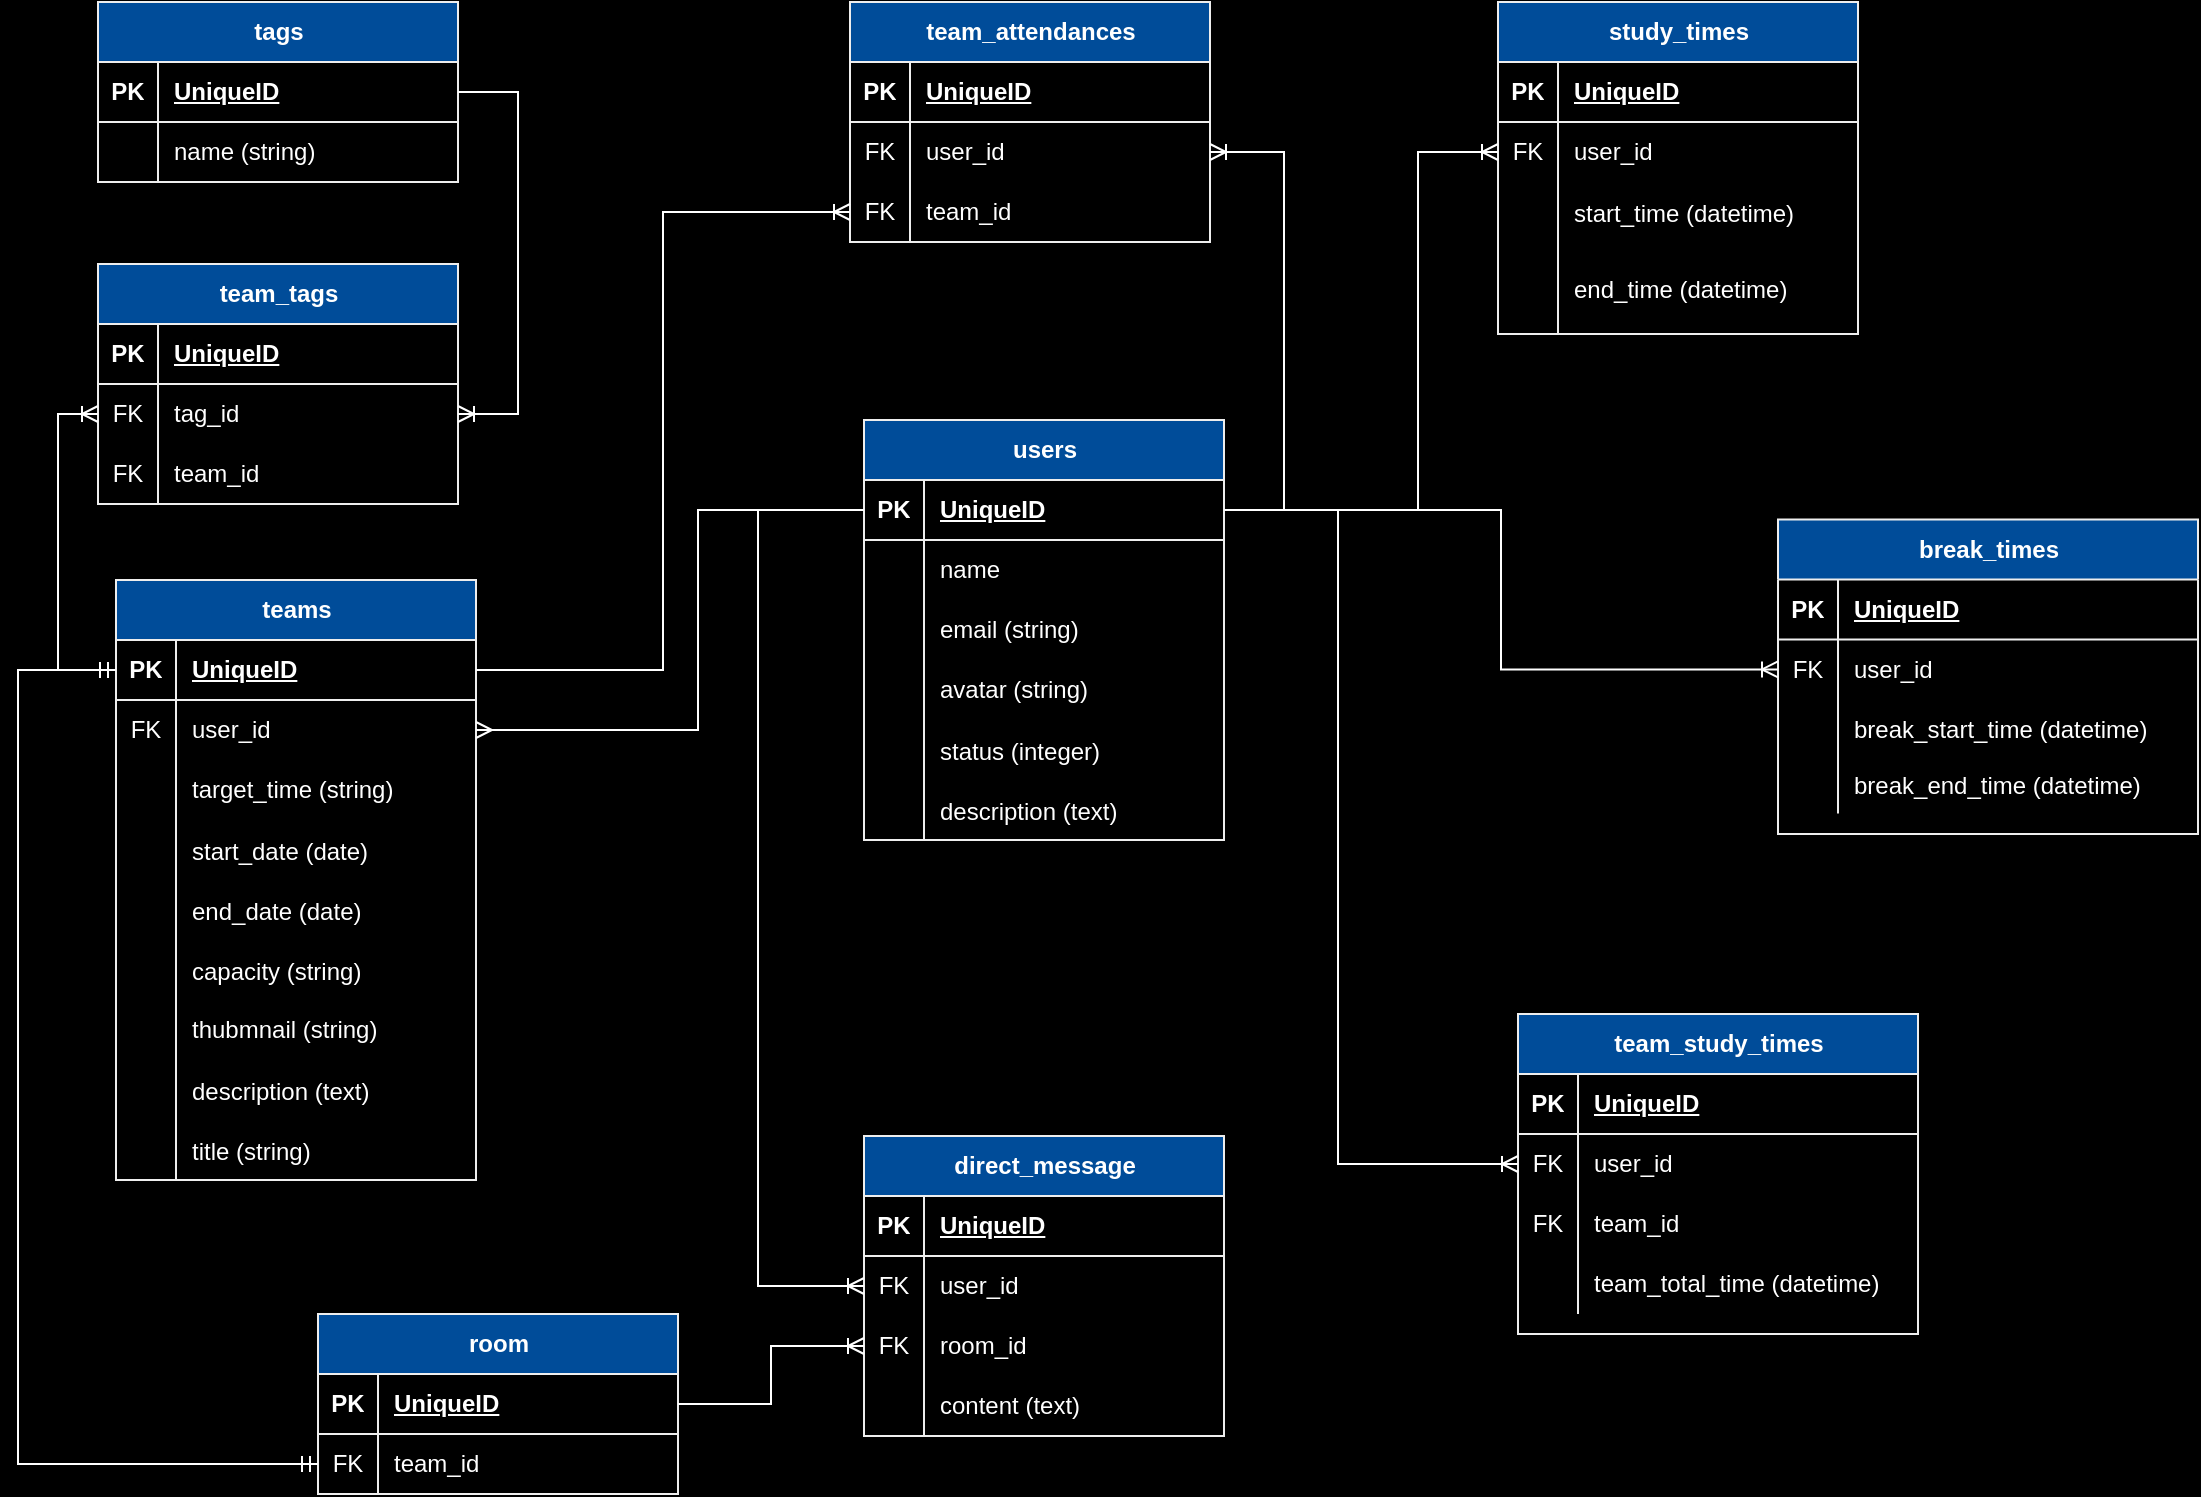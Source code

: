 <mxfile version="22.1.5" type="github">
  <diagram id="R2lEEEUBdFMjLlhIrx00" name="Page-1">
    <mxGraphModel dx="1630" dy="788" grid="1" gridSize="10" guides="1" tooltips="1" connect="1" arrows="1" fold="1" page="0" pageScale="1" pageWidth="850" pageHeight="1100" background="#000000" math="0" shadow="0" extFonts="Permanent Marker^https://fonts.googleapis.com/css?family=Permanent+Marker">
      <root>
        <mxCell id="0" />
        <mxCell id="1" parent="0" />
        <mxCell id="5Poz6dqx_JnwCEKSfS_G-30" value="study_times" style="shape=table;startSize=30;container=1;collapsible=1;childLayout=tableLayout;fixedRows=1;rowLines=0;fontStyle=1;align=center;resizeLast=1;html=1;rounded=0;labelBackgroundColor=none;fillColor=#004C99;strokeColor=#EEEEEE;fontColor=#FFFFFF;" parent="1" vertex="1">
          <mxGeometry x="560" y="24" width="180" height="166" as="geometry" />
        </mxCell>
        <mxCell id="5Poz6dqx_JnwCEKSfS_G-31" value="" style="shape=tableRow;horizontal=0;startSize=0;swimlaneHead=0;swimlaneBody=0;fillColor=none;collapsible=0;dropTarget=0;points=[[0,0.5],[1,0.5]];portConstraint=eastwest;top=0;left=0;right=0;bottom=1;rounded=1;labelBackgroundColor=none;strokeColor=#EEEEEE;fontColor=#FFFFFF;" parent="5Poz6dqx_JnwCEKSfS_G-30" vertex="1">
          <mxGeometry y="30" width="180" height="30" as="geometry" />
        </mxCell>
        <mxCell id="5Poz6dqx_JnwCEKSfS_G-32" value="PK" style="shape=partialRectangle;connectable=0;fillColor=none;top=0;left=0;bottom=0;right=0;fontStyle=1;overflow=hidden;whiteSpace=wrap;html=1;rounded=1;labelBackgroundColor=none;strokeColor=#EEEEEE;fontColor=#FFFFFF;" parent="5Poz6dqx_JnwCEKSfS_G-31" vertex="1">
          <mxGeometry width="30" height="30" as="geometry">
            <mxRectangle width="30" height="30" as="alternateBounds" />
          </mxGeometry>
        </mxCell>
        <mxCell id="5Poz6dqx_JnwCEKSfS_G-33" value="UniqueID" style="shape=partialRectangle;connectable=0;fillColor=none;top=0;left=0;bottom=0;right=0;align=left;spacingLeft=6;fontStyle=5;overflow=hidden;whiteSpace=wrap;html=1;rounded=1;labelBackgroundColor=none;strokeColor=#EEEEEE;fontColor=#FFFFFF;" parent="5Poz6dqx_JnwCEKSfS_G-31" vertex="1">
          <mxGeometry x="30" width="150" height="30" as="geometry">
            <mxRectangle width="150" height="30" as="alternateBounds" />
          </mxGeometry>
        </mxCell>
        <mxCell id="5Poz6dqx_JnwCEKSfS_G-34" value="" style="shape=tableRow;horizontal=0;startSize=0;swimlaneHead=0;swimlaneBody=0;fillColor=none;collapsible=0;dropTarget=0;points=[[0,0.5],[1,0.5]];portConstraint=eastwest;top=0;left=0;right=0;bottom=0;rounded=1;labelBackgroundColor=none;strokeColor=#EEEEEE;fontColor=#FFFFFF;" parent="5Poz6dqx_JnwCEKSfS_G-30" vertex="1">
          <mxGeometry y="60" width="180" height="30" as="geometry" />
        </mxCell>
        <mxCell id="5Poz6dqx_JnwCEKSfS_G-35" value="FK" style="shape=partialRectangle;connectable=0;fillColor=none;top=0;left=0;bottom=0;right=0;editable=1;overflow=hidden;whiteSpace=wrap;html=1;rounded=1;labelBackgroundColor=none;strokeColor=#EEEEEE;fontColor=#FFFFFF;" parent="5Poz6dqx_JnwCEKSfS_G-34" vertex="1">
          <mxGeometry width="30" height="30" as="geometry">
            <mxRectangle width="30" height="30" as="alternateBounds" />
          </mxGeometry>
        </mxCell>
        <mxCell id="5Poz6dqx_JnwCEKSfS_G-36" value="user_id" style="shape=partialRectangle;connectable=0;fillColor=none;top=0;left=0;bottom=0;right=0;align=left;spacingLeft=6;overflow=hidden;whiteSpace=wrap;html=1;rounded=1;labelBackgroundColor=none;strokeColor=#EEEEEE;fontColor=#FFFFFF;" parent="5Poz6dqx_JnwCEKSfS_G-34" vertex="1">
          <mxGeometry x="30" width="150" height="30" as="geometry">
            <mxRectangle width="150" height="30" as="alternateBounds" />
          </mxGeometry>
        </mxCell>
        <mxCell id="5Poz6dqx_JnwCEKSfS_G-185" value="" style="shape=tableRow;horizontal=0;startSize=0;swimlaneHead=0;swimlaneBody=0;fillColor=none;collapsible=0;dropTarget=0;points=[[0,0.5],[1,0.5]];portConstraint=eastwest;top=0;left=0;right=0;bottom=0;strokeColor=#EEEEEE;fontColor=#FFFFFF;" parent="5Poz6dqx_JnwCEKSfS_G-30" vertex="1">
          <mxGeometry y="90" width="180" height="30" as="geometry" />
        </mxCell>
        <mxCell id="5Poz6dqx_JnwCEKSfS_G-186" value="" style="shape=partialRectangle;connectable=0;fillColor=none;top=0;left=0;bottom=0;right=0;editable=1;overflow=hidden;strokeColor=#EEEEEE;fontColor=#FFFFFF;" parent="5Poz6dqx_JnwCEKSfS_G-185" vertex="1">
          <mxGeometry width="30" height="30" as="geometry">
            <mxRectangle width="30" height="30" as="alternateBounds" />
          </mxGeometry>
        </mxCell>
        <mxCell id="5Poz6dqx_JnwCEKSfS_G-187" value="start_time (datetime)" style="shape=partialRectangle;connectable=0;fillColor=none;top=0;left=0;bottom=0;right=0;align=left;spacingLeft=6;overflow=hidden;strokeColor=#EEEEEE;fontColor=#FFFFFF;" parent="5Poz6dqx_JnwCEKSfS_G-185" vertex="1">
          <mxGeometry x="30" width="150" height="30" as="geometry">
            <mxRectangle width="150" height="30" as="alternateBounds" />
          </mxGeometry>
        </mxCell>
        <mxCell id="5Poz6dqx_JnwCEKSfS_G-189" value="" style="shape=tableRow;horizontal=0;startSize=0;swimlaneHead=0;swimlaneBody=0;fillColor=none;collapsible=0;dropTarget=0;points=[[0,0.5],[1,0.5]];portConstraint=eastwest;top=0;left=0;right=0;bottom=0;strokeColor=#EEEEEE;fontColor=#FFFFFF;" parent="5Poz6dqx_JnwCEKSfS_G-30" vertex="1">
          <mxGeometry y="120" width="180" height="46" as="geometry" />
        </mxCell>
        <mxCell id="5Poz6dqx_JnwCEKSfS_G-190" value="" style="shape=partialRectangle;connectable=0;fillColor=none;top=0;left=0;bottom=0;right=0;editable=1;overflow=hidden;strokeColor=#EEEEEE;fontColor=#FFFFFF;" parent="5Poz6dqx_JnwCEKSfS_G-189" vertex="1">
          <mxGeometry width="30" height="46" as="geometry">
            <mxRectangle width="30" height="46" as="alternateBounds" />
          </mxGeometry>
        </mxCell>
        <mxCell id="5Poz6dqx_JnwCEKSfS_G-191" value="end_time (datetime)" style="shape=partialRectangle;connectable=0;fillColor=none;top=0;left=0;bottom=0;right=0;align=left;spacingLeft=6;overflow=hidden;strokeColor=#EEEEEE;fontColor=#FFFFFF;" parent="5Poz6dqx_JnwCEKSfS_G-189" vertex="1">
          <mxGeometry x="30" width="150" height="46" as="geometry">
            <mxRectangle width="150" height="46" as="alternateBounds" />
          </mxGeometry>
        </mxCell>
        <mxCell id="5Poz6dqx_JnwCEKSfS_G-56" value="room" style="shape=table;startSize=30;container=1;collapsible=1;childLayout=tableLayout;fixedRows=1;rowLines=0;fontStyle=1;align=center;resizeLast=1;html=1;rounded=0;labelBackgroundColor=none;fillColor=#004C99;strokeColor=#EEEEEE;fontColor=#FFFFFF;" parent="1" vertex="1">
          <mxGeometry x="-30" y="680" width="180" height="90" as="geometry" />
        </mxCell>
        <mxCell id="5Poz6dqx_JnwCEKSfS_G-57" value="" style="shape=tableRow;horizontal=0;startSize=0;swimlaneHead=0;swimlaneBody=0;fillColor=none;collapsible=0;dropTarget=0;points=[[0,0.5],[1,0.5]];portConstraint=eastwest;top=0;left=0;right=0;bottom=1;rounded=1;labelBackgroundColor=none;strokeColor=#EEEEEE;fontColor=#FFFFFF;" parent="5Poz6dqx_JnwCEKSfS_G-56" vertex="1">
          <mxGeometry y="30" width="180" height="30" as="geometry" />
        </mxCell>
        <mxCell id="5Poz6dqx_JnwCEKSfS_G-58" value="PK" style="shape=partialRectangle;connectable=0;fillColor=none;top=0;left=0;bottom=0;right=0;fontStyle=1;overflow=hidden;whiteSpace=wrap;html=1;rounded=1;labelBackgroundColor=none;strokeColor=#EEEEEE;fontColor=#FFFFFF;" parent="5Poz6dqx_JnwCEKSfS_G-57" vertex="1">
          <mxGeometry width="30" height="30" as="geometry">
            <mxRectangle width="30" height="30" as="alternateBounds" />
          </mxGeometry>
        </mxCell>
        <mxCell id="5Poz6dqx_JnwCEKSfS_G-59" value="UniqueID" style="shape=partialRectangle;connectable=0;fillColor=none;top=0;left=0;bottom=0;right=0;align=left;spacingLeft=6;fontStyle=5;overflow=hidden;whiteSpace=wrap;html=1;rounded=1;labelBackgroundColor=none;strokeColor=#EEEEEE;fontColor=#FFFFFF;" parent="5Poz6dqx_JnwCEKSfS_G-57" vertex="1">
          <mxGeometry x="30" width="150" height="30" as="geometry">
            <mxRectangle width="150" height="30" as="alternateBounds" />
          </mxGeometry>
        </mxCell>
        <mxCell id="5Poz6dqx_JnwCEKSfS_G-60" value="" style="shape=tableRow;horizontal=0;startSize=0;swimlaneHead=0;swimlaneBody=0;fillColor=none;collapsible=0;dropTarget=0;points=[[0,0.5],[1,0.5]];portConstraint=eastwest;top=0;left=0;right=0;bottom=0;rounded=1;labelBackgroundColor=none;strokeColor=#EEEEEE;fontColor=#FFFFFF;" parent="5Poz6dqx_JnwCEKSfS_G-56" vertex="1">
          <mxGeometry y="60" width="180" height="30" as="geometry" />
        </mxCell>
        <mxCell id="5Poz6dqx_JnwCEKSfS_G-61" value="FK" style="shape=partialRectangle;connectable=0;fillColor=none;top=0;left=0;bottom=0;right=0;editable=1;overflow=hidden;whiteSpace=wrap;html=1;rounded=1;labelBackgroundColor=none;strokeColor=#EEEEEE;fontColor=#FFFFFF;" parent="5Poz6dqx_JnwCEKSfS_G-60" vertex="1">
          <mxGeometry width="30" height="30" as="geometry">
            <mxRectangle width="30" height="30" as="alternateBounds" />
          </mxGeometry>
        </mxCell>
        <mxCell id="5Poz6dqx_JnwCEKSfS_G-62" value="team_id" style="shape=partialRectangle;connectable=0;fillColor=none;top=0;left=0;bottom=0;right=0;align=left;spacingLeft=6;overflow=hidden;whiteSpace=wrap;html=1;rounded=1;labelBackgroundColor=none;strokeColor=#EEEEEE;fontColor=#FFFFFF;" parent="5Poz6dqx_JnwCEKSfS_G-60" vertex="1">
          <mxGeometry x="30" width="150" height="30" as="geometry">
            <mxRectangle width="150" height="30" as="alternateBounds" />
          </mxGeometry>
        </mxCell>
        <mxCell id="5Poz6dqx_JnwCEKSfS_G-69" value="team_tags" style="shape=table;startSize=30;container=1;collapsible=1;childLayout=tableLayout;fixedRows=1;rowLines=0;fontStyle=1;align=center;resizeLast=1;html=1;rounded=0;labelBackgroundColor=none;fillColor=#004C99;strokeColor=#EEEEEE;fontColor=#FFFFFF;" parent="1" vertex="1">
          <mxGeometry x="-140" y="155" width="180" height="120" as="geometry" />
        </mxCell>
        <mxCell id="5Poz6dqx_JnwCEKSfS_G-70" value="" style="shape=tableRow;horizontal=0;startSize=0;swimlaneHead=0;swimlaneBody=0;fillColor=none;collapsible=0;dropTarget=0;points=[[0,0.5],[1,0.5]];portConstraint=eastwest;top=0;left=0;right=0;bottom=1;rounded=1;labelBackgroundColor=none;strokeColor=#EEEEEE;fontColor=#FFFFFF;" parent="5Poz6dqx_JnwCEKSfS_G-69" vertex="1">
          <mxGeometry y="30" width="180" height="30" as="geometry" />
        </mxCell>
        <mxCell id="5Poz6dqx_JnwCEKSfS_G-71" value="PK" style="shape=partialRectangle;connectable=0;fillColor=none;top=0;left=0;bottom=0;right=0;fontStyle=1;overflow=hidden;whiteSpace=wrap;html=1;rounded=1;labelBackgroundColor=none;strokeColor=#EEEEEE;fontColor=#FFFFFF;" parent="5Poz6dqx_JnwCEKSfS_G-70" vertex="1">
          <mxGeometry width="30" height="30" as="geometry">
            <mxRectangle width="30" height="30" as="alternateBounds" />
          </mxGeometry>
        </mxCell>
        <mxCell id="5Poz6dqx_JnwCEKSfS_G-72" value="UniqueID" style="shape=partialRectangle;connectable=0;fillColor=none;top=0;left=0;bottom=0;right=0;align=left;spacingLeft=6;fontStyle=5;overflow=hidden;whiteSpace=wrap;html=1;rounded=1;labelBackgroundColor=none;strokeColor=#EEEEEE;fontColor=#FFFFFF;" parent="5Poz6dqx_JnwCEKSfS_G-70" vertex="1">
          <mxGeometry x="30" width="150" height="30" as="geometry">
            <mxRectangle width="150" height="30" as="alternateBounds" />
          </mxGeometry>
        </mxCell>
        <mxCell id="5Poz6dqx_JnwCEKSfS_G-73" value="" style="shape=tableRow;horizontal=0;startSize=0;swimlaneHead=0;swimlaneBody=0;fillColor=none;collapsible=0;dropTarget=0;points=[[0,0.5],[1,0.5]];portConstraint=eastwest;top=0;left=0;right=0;bottom=0;rounded=1;labelBackgroundColor=none;strokeColor=#EEEEEE;fontColor=#FFFFFF;" parent="5Poz6dqx_JnwCEKSfS_G-69" vertex="1">
          <mxGeometry y="60" width="180" height="30" as="geometry" />
        </mxCell>
        <mxCell id="5Poz6dqx_JnwCEKSfS_G-74" value="FK" style="shape=partialRectangle;connectable=0;fillColor=none;top=0;left=0;bottom=0;right=0;editable=1;overflow=hidden;whiteSpace=wrap;html=1;rounded=1;labelBackgroundColor=none;strokeColor=#EEEEEE;fontColor=#FFFFFF;" parent="5Poz6dqx_JnwCEKSfS_G-73" vertex="1">
          <mxGeometry width="30" height="30" as="geometry">
            <mxRectangle width="30" height="30" as="alternateBounds" />
          </mxGeometry>
        </mxCell>
        <mxCell id="5Poz6dqx_JnwCEKSfS_G-75" value="tag_id" style="shape=partialRectangle;connectable=0;fillColor=none;top=0;left=0;bottom=0;right=0;align=left;spacingLeft=6;overflow=hidden;whiteSpace=wrap;html=1;rounded=1;labelBackgroundColor=none;strokeColor=#EEEEEE;fontColor=#FFFFFF;" parent="5Poz6dqx_JnwCEKSfS_G-73" vertex="1">
          <mxGeometry x="30" width="150" height="30" as="geometry">
            <mxRectangle width="150" height="30" as="alternateBounds" />
          </mxGeometry>
        </mxCell>
        <mxCell id="5Poz6dqx_JnwCEKSfS_G-76" value="" style="shape=tableRow;horizontal=0;startSize=0;swimlaneHead=0;swimlaneBody=0;fillColor=none;collapsible=0;dropTarget=0;points=[[0,0.5],[1,0.5]];portConstraint=eastwest;top=0;left=0;right=0;bottom=0;rounded=1;labelBackgroundColor=none;strokeColor=#EEEEEE;fontColor=#FFFFFF;" parent="5Poz6dqx_JnwCEKSfS_G-69" vertex="1">
          <mxGeometry y="90" width="180" height="30" as="geometry" />
        </mxCell>
        <mxCell id="5Poz6dqx_JnwCEKSfS_G-77" value="FK" style="shape=partialRectangle;connectable=0;fillColor=none;top=0;left=0;bottom=0;right=0;editable=1;overflow=hidden;whiteSpace=wrap;html=1;rounded=1;labelBackgroundColor=none;strokeColor=#EEEEEE;fontColor=#FFFFFF;" parent="5Poz6dqx_JnwCEKSfS_G-76" vertex="1">
          <mxGeometry width="30" height="30" as="geometry">
            <mxRectangle width="30" height="30" as="alternateBounds" />
          </mxGeometry>
        </mxCell>
        <mxCell id="5Poz6dqx_JnwCEKSfS_G-78" value="team_id" style="shape=partialRectangle;connectable=0;fillColor=none;top=0;left=0;bottom=0;right=0;align=left;spacingLeft=6;overflow=hidden;whiteSpace=wrap;html=1;rounded=1;labelBackgroundColor=none;strokeColor=#EEEEEE;fontColor=#FFFFFF;" parent="5Poz6dqx_JnwCEKSfS_G-76" vertex="1">
          <mxGeometry x="30" width="150" height="30" as="geometry">
            <mxRectangle width="150" height="30" as="alternateBounds" />
          </mxGeometry>
        </mxCell>
        <mxCell id="5Poz6dqx_JnwCEKSfS_G-17" value="users" style="shape=table;startSize=30;container=1;collapsible=1;childLayout=tableLayout;fixedRows=1;rowLines=0;fontStyle=1;align=center;resizeLast=1;html=1;rounded=0;labelBackgroundColor=none;fillColor=#004C99;strokeColor=#EEEEEE;fontColor=#FFFFFF;arcSize=17;" parent="1" vertex="1">
          <mxGeometry x="243" y="233" width="180" height="210" as="geometry" />
        </mxCell>
        <mxCell id="5Poz6dqx_JnwCEKSfS_G-18" value="" style="shape=tableRow;horizontal=0;startSize=0;swimlaneHead=0;swimlaneBody=0;fillColor=none;collapsible=0;dropTarget=0;points=[[0,0.5],[1,0.5]];portConstraint=eastwest;top=0;left=0;right=0;bottom=1;rounded=1;labelBackgroundColor=none;strokeColor=#EEEEEE;fontColor=#FFFFFF;" parent="5Poz6dqx_JnwCEKSfS_G-17" vertex="1">
          <mxGeometry y="30" width="180" height="30" as="geometry" />
        </mxCell>
        <mxCell id="5Poz6dqx_JnwCEKSfS_G-19" value="PK" style="shape=partialRectangle;connectable=0;fillColor=none;top=0;left=0;bottom=0;right=0;fontStyle=1;overflow=hidden;whiteSpace=wrap;html=1;rounded=1;labelBackgroundColor=none;strokeColor=#EEEEEE;fontColor=#FFFFFF;" parent="5Poz6dqx_JnwCEKSfS_G-18" vertex="1">
          <mxGeometry width="30" height="30" as="geometry">
            <mxRectangle width="30" height="30" as="alternateBounds" />
          </mxGeometry>
        </mxCell>
        <mxCell id="5Poz6dqx_JnwCEKSfS_G-20" value="UniqueID" style="shape=partialRectangle;connectable=0;fillColor=none;top=0;left=0;bottom=0;right=0;align=left;spacingLeft=6;fontStyle=5;overflow=hidden;whiteSpace=wrap;html=1;rounded=1;labelBackgroundColor=none;strokeColor=#EEEEEE;fontColor=#FFFFFF;" parent="5Poz6dqx_JnwCEKSfS_G-18" vertex="1">
          <mxGeometry x="30" width="150" height="30" as="geometry">
            <mxRectangle width="150" height="30" as="alternateBounds" />
          </mxGeometry>
        </mxCell>
        <mxCell id="5Poz6dqx_JnwCEKSfS_G-230" value="" style="shape=tableRow;horizontal=0;startSize=0;swimlaneHead=0;swimlaneBody=0;fillColor=none;collapsible=0;dropTarget=0;points=[[0,0.5],[1,0.5]];portConstraint=eastwest;top=0;left=0;right=0;bottom=0;rounded=1;labelBackgroundColor=none;strokeColor=#EEEEEE;fontColor=#FFFFFF;" parent="5Poz6dqx_JnwCEKSfS_G-17" vertex="1">
          <mxGeometry y="60" width="180" height="30" as="geometry" />
        </mxCell>
        <mxCell id="5Poz6dqx_JnwCEKSfS_G-231" value="" style="shape=partialRectangle;connectable=0;fillColor=none;top=0;left=0;bottom=0;right=0;editable=1;overflow=hidden;whiteSpace=wrap;html=1;rounded=1;labelBackgroundColor=none;strokeColor=#EEEEEE;fontColor=#FFFFFF;" parent="5Poz6dqx_JnwCEKSfS_G-230" vertex="1">
          <mxGeometry width="30" height="30" as="geometry">
            <mxRectangle width="30" height="30" as="alternateBounds" />
          </mxGeometry>
        </mxCell>
        <mxCell id="5Poz6dqx_JnwCEKSfS_G-232" value="name" style="shape=partialRectangle;connectable=0;fillColor=none;top=0;left=0;bottom=0;right=0;align=left;spacingLeft=6;overflow=hidden;whiteSpace=wrap;html=1;rounded=1;labelBackgroundColor=none;strokeColor=#EEEEEE;fontColor=#FFFFFF;" parent="5Poz6dqx_JnwCEKSfS_G-230" vertex="1">
          <mxGeometry x="30" width="150" height="30" as="geometry">
            <mxRectangle width="150" height="30" as="alternateBounds" />
          </mxGeometry>
        </mxCell>
        <mxCell id="5Poz6dqx_JnwCEKSfS_G-24" value="" style="shape=tableRow;horizontal=0;startSize=0;swimlaneHead=0;swimlaneBody=0;fillColor=none;collapsible=0;dropTarget=0;points=[[0,0.5],[1,0.5]];portConstraint=eastwest;top=0;left=0;right=0;bottom=0;rounded=1;labelBackgroundColor=none;strokeColor=#EEEEEE;fontColor=#FFFFFF;" parent="5Poz6dqx_JnwCEKSfS_G-17" vertex="1">
          <mxGeometry y="90" width="180" height="30" as="geometry" />
        </mxCell>
        <mxCell id="5Poz6dqx_JnwCEKSfS_G-25" value="" style="shape=partialRectangle;connectable=0;fillColor=none;top=0;left=0;bottom=0;right=0;editable=1;overflow=hidden;whiteSpace=wrap;html=1;rounded=1;labelBackgroundColor=none;strokeColor=#EEEEEE;fontColor=#FFFFFF;" parent="5Poz6dqx_JnwCEKSfS_G-24" vertex="1">
          <mxGeometry width="30" height="30" as="geometry">
            <mxRectangle width="30" height="30" as="alternateBounds" />
          </mxGeometry>
        </mxCell>
        <mxCell id="5Poz6dqx_JnwCEKSfS_G-26" value="email (string)" style="shape=partialRectangle;connectable=0;fillColor=none;top=0;left=0;bottom=0;right=0;align=left;spacingLeft=6;overflow=hidden;whiteSpace=wrap;html=1;rounded=1;labelBackgroundColor=none;strokeColor=#EEEEEE;fontColor=#FFFFFF;" parent="5Poz6dqx_JnwCEKSfS_G-24" vertex="1">
          <mxGeometry x="30" width="150" height="30" as="geometry">
            <mxRectangle width="150" height="30" as="alternateBounds" />
          </mxGeometry>
        </mxCell>
        <mxCell id="5Poz6dqx_JnwCEKSfS_G-27" value="" style="shape=tableRow;horizontal=0;startSize=0;swimlaneHead=0;swimlaneBody=0;fillColor=none;collapsible=0;dropTarget=0;points=[[0,0.5],[1,0.5]];portConstraint=eastwest;top=0;left=0;right=0;bottom=0;rounded=1;labelBackgroundColor=none;strokeColor=#EEEEEE;fontColor=#FFFFFF;" parent="5Poz6dqx_JnwCEKSfS_G-17" vertex="1">
          <mxGeometry y="120" width="180" height="30" as="geometry" />
        </mxCell>
        <mxCell id="5Poz6dqx_JnwCEKSfS_G-28" value="" style="shape=partialRectangle;connectable=0;fillColor=none;top=0;left=0;bottom=0;right=0;editable=1;overflow=hidden;whiteSpace=wrap;html=1;rounded=1;labelBackgroundColor=none;strokeColor=#EEEEEE;fontColor=#FFFFFF;" parent="5Poz6dqx_JnwCEKSfS_G-27" vertex="1">
          <mxGeometry width="30" height="30" as="geometry">
            <mxRectangle width="30" height="30" as="alternateBounds" />
          </mxGeometry>
        </mxCell>
        <mxCell id="5Poz6dqx_JnwCEKSfS_G-29" value="avatar (string)" style="shape=partialRectangle;connectable=0;fillColor=none;top=0;left=0;bottom=0;right=0;align=left;spacingLeft=6;overflow=hidden;whiteSpace=wrap;html=1;rounded=1;labelBackgroundColor=none;strokeColor=#EEEEEE;fontColor=#FFFFFF;" parent="5Poz6dqx_JnwCEKSfS_G-27" vertex="1">
          <mxGeometry x="30" width="150" height="30" as="geometry">
            <mxRectangle width="150" height="30" as="alternateBounds" />
          </mxGeometry>
        </mxCell>
        <mxCell id="5Poz6dqx_JnwCEKSfS_G-134" value="" style="shape=tableRow;horizontal=0;startSize=0;swimlaneHead=0;swimlaneBody=0;fillColor=none;collapsible=0;dropTarget=0;points=[[0,0.5],[1,0.5]];portConstraint=eastwest;top=0;left=0;right=0;bottom=0;strokeColor=#EEEEEE;fontColor=#FFFFFF;" parent="5Poz6dqx_JnwCEKSfS_G-17" vertex="1">
          <mxGeometry y="150" width="180" height="30" as="geometry" />
        </mxCell>
        <mxCell id="5Poz6dqx_JnwCEKSfS_G-135" value="" style="shape=partialRectangle;connectable=0;fillColor=none;top=0;left=0;bottom=0;right=0;editable=1;overflow=hidden;strokeColor=#EEEEEE;fontColor=#FFFFFF;" parent="5Poz6dqx_JnwCEKSfS_G-134" vertex="1">
          <mxGeometry width="30" height="30" as="geometry">
            <mxRectangle width="30" height="30" as="alternateBounds" />
          </mxGeometry>
        </mxCell>
        <mxCell id="5Poz6dqx_JnwCEKSfS_G-136" value="status (integer)" style="shape=partialRectangle;connectable=0;fillColor=none;top=0;left=0;bottom=0;right=0;align=left;spacingLeft=6;overflow=hidden;strokeColor=#EEEEEE;fontColor=#FFFFFF;" parent="5Poz6dqx_JnwCEKSfS_G-134" vertex="1">
          <mxGeometry x="30" width="150" height="30" as="geometry">
            <mxRectangle width="150" height="30" as="alternateBounds" />
          </mxGeometry>
        </mxCell>
        <mxCell id="5Poz6dqx_JnwCEKSfS_G-138" value="" style="shape=tableRow;horizontal=0;startSize=0;swimlaneHead=0;swimlaneBody=0;fillColor=none;collapsible=0;dropTarget=0;points=[[0,0.5],[1,0.5]];portConstraint=eastwest;top=0;left=0;right=0;bottom=0;strokeColor=#EEEEEE;fontColor=#FFFFFF;" parent="5Poz6dqx_JnwCEKSfS_G-17" vertex="1">
          <mxGeometry y="180" width="180" height="30" as="geometry" />
        </mxCell>
        <mxCell id="5Poz6dqx_JnwCEKSfS_G-139" value="" style="shape=partialRectangle;connectable=0;fillColor=none;top=0;left=0;bottom=0;right=0;editable=1;overflow=hidden;strokeColor=#EEEEEE;fontColor=#FFFFFF;" parent="5Poz6dqx_JnwCEKSfS_G-138" vertex="1">
          <mxGeometry width="30" height="30" as="geometry">
            <mxRectangle width="30" height="30" as="alternateBounds" />
          </mxGeometry>
        </mxCell>
        <mxCell id="5Poz6dqx_JnwCEKSfS_G-140" value="description (text)" style="shape=partialRectangle;connectable=0;fillColor=none;top=0;left=0;bottom=0;right=0;align=left;spacingLeft=6;overflow=hidden;strokeColor=#EEEEEE;fontColor=#FFFFFF;" parent="5Poz6dqx_JnwCEKSfS_G-138" vertex="1">
          <mxGeometry x="30" width="150" height="30" as="geometry">
            <mxRectangle width="150" height="30" as="alternateBounds" />
          </mxGeometry>
        </mxCell>
        <mxCell id="5Poz6dqx_JnwCEKSfS_G-95" value="team_study_times" style="shape=table;startSize=30;container=1;collapsible=1;childLayout=tableLayout;fixedRows=1;rowLines=0;fontStyle=1;align=center;resizeLast=1;html=1;rounded=0;labelBackgroundColor=none;fillColor=#004C99;strokeColor=#EEEEEE;fontColor=#FFFFFF;" parent="1" vertex="1">
          <mxGeometry x="570" y="530" width="200" height="160" as="geometry" />
        </mxCell>
        <mxCell id="5Poz6dqx_JnwCEKSfS_G-96" value="" style="shape=tableRow;horizontal=0;startSize=0;swimlaneHead=0;swimlaneBody=0;fillColor=none;collapsible=0;dropTarget=0;points=[[0,0.5],[1,0.5]];portConstraint=eastwest;top=0;left=0;right=0;bottom=1;rounded=1;labelBackgroundColor=none;strokeColor=#EEEEEE;fontColor=#FFFFFF;" parent="5Poz6dqx_JnwCEKSfS_G-95" vertex="1">
          <mxGeometry y="30" width="200" height="30" as="geometry" />
        </mxCell>
        <mxCell id="5Poz6dqx_JnwCEKSfS_G-97" value="PK" style="shape=partialRectangle;connectable=0;fillColor=none;top=0;left=0;bottom=0;right=0;fontStyle=1;overflow=hidden;whiteSpace=wrap;html=1;rounded=1;labelBackgroundColor=none;strokeColor=#EEEEEE;fontColor=#FFFFFF;" parent="5Poz6dqx_JnwCEKSfS_G-96" vertex="1">
          <mxGeometry width="30" height="30" as="geometry">
            <mxRectangle width="30" height="30" as="alternateBounds" />
          </mxGeometry>
        </mxCell>
        <mxCell id="5Poz6dqx_JnwCEKSfS_G-98" value="UniqueID" style="shape=partialRectangle;connectable=0;fillColor=none;top=0;left=0;bottom=0;right=0;align=left;spacingLeft=6;fontStyle=5;overflow=hidden;whiteSpace=wrap;html=1;rounded=1;labelBackgroundColor=none;strokeColor=#EEEEEE;fontColor=#FFFFFF;" parent="5Poz6dqx_JnwCEKSfS_G-96" vertex="1">
          <mxGeometry x="30" width="170" height="30" as="geometry">
            <mxRectangle width="170" height="30" as="alternateBounds" />
          </mxGeometry>
        </mxCell>
        <mxCell id="5Poz6dqx_JnwCEKSfS_G-99" value="" style="shape=tableRow;horizontal=0;startSize=0;swimlaneHead=0;swimlaneBody=0;fillColor=none;collapsible=0;dropTarget=0;points=[[0,0.5],[1,0.5]];portConstraint=eastwest;top=0;left=0;right=0;bottom=0;rounded=1;labelBackgroundColor=none;strokeColor=#EEEEEE;fontColor=#FFFFFF;" parent="5Poz6dqx_JnwCEKSfS_G-95" vertex="1">
          <mxGeometry y="60" width="200" height="30" as="geometry" />
        </mxCell>
        <mxCell id="5Poz6dqx_JnwCEKSfS_G-100" value="FK" style="shape=partialRectangle;connectable=0;fillColor=none;top=0;left=0;bottom=0;right=0;editable=1;overflow=hidden;whiteSpace=wrap;html=1;rounded=1;labelBackgroundColor=none;strokeColor=#EEEEEE;fontColor=#FFFFFF;" parent="5Poz6dqx_JnwCEKSfS_G-99" vertex="1">
          <mxGeometry width="30" height="30" as="geometry">
            <mxRectangle width="30" height="30" as="alternateBounds" />
          </mxGeometry>
        </mxCell>
        <mxCell id="5Poz6dqx_JnwCEKSfS_G-101" value="user_id" style="shape=partialRectangle;connectable=0;fillColor=none;top=0;left=0;bottom=0;right=0;align=left;spacingLeft=6;overflow=hidden;whiteSpace=wrap;html=1;rounded=1;labelBackgroundColor=none;strokeColor=#EEEEEE;fontColor=#FFFFFF;" parent="5Poz6dqx_JnwCEKSfS_G-99" vertex="1">
          <mxGeometry x="30" width="170" height="30" as="geometry">
            <mxRectangle width="170" height="30" as="alternateBounds" />
          </mxGeometry>
        </mxCell>
        <mxCell id="5Poz6dqx_JnwCEKSfS_G-102" value="" style="shape=tableRow;horizontal=0;startSize=0;swimlaneHead=0;swimlaneBody=0;fillColor=none;collapsible=0;dropTarget=0;points=[[0,0.5],[1,0.5]];portConstraint=eastwest;top=0;left=0;right=0;bottom=0;rounded=1;labelBackgroundColor=none;strokeColor=#EEEEEE;fontColor=#FFFFFF;" parent="5Poz6dqx_JnwCEKSfS_G-95" vertex="1">
          <mxGeometry y="90" width="200" height="30" as="geometry" />
        </mxCell>
        <mxCell id="5Poz6dqx_JnwCEKSfS_G-103" value="FK" style="shape=partialRectangle;connectable=0;fillColor=none;top=0;left=0;bottom=0;right=0;editable=1;overflow=hidden;whiteSpace=wrap;html=1;rounded=1;labelBackgroundColor=none;strokeColor=#EEEEEE;fontColor=#FFFFFF;" parent="5Poz6dqx_JnwCEKSfS_G-102" vertex="1">
          <mxGeometry width="30" height="30" as="geometry">
            <mxRectangle width="30" height="30" as="alternateBounds" />
          </mxGeometry>
        </mxCell>
        <mxCell id="5Poz6dqx_JnwCEKSfS_G-104" value="team_id" style="shape=partialRectangle;connectable=0;fillColor=none;top=0;left=0;bottom=0;right=0;align=left;spacingLeft=6;overflow=hidden;whiteSpace=wrap;html=1;rounded=1;labelBackgroundColor=none;strokeColor=#EEEEEE;fontColor=#FFFFFF;" parent="5Poz6dqx_JnwCEKSfS_G-102" vertex="1">
          <mxGeometry x="30" width="170" height="30" as="geometry">
            <mxRectangle width="170" height="30" as="alternateBounds" />
          </mxGeometry>
        </mxCell>
        <mxCell id="5Poz6dqx_JnwCEKSfS_G-105" value="" style="shape=tableRow;horizontal=0;startSize=0;swimlaneHead=0;swimlaneBody=0;fillColor=none;collapsible=0;dropTarget=0;points=[[0,0.5],[1,0.5]];portConstraint=eastwest;top=0;left=0;right=0;bottom=0;rounded=1;labelBackgroundColor=none;strokeColor=#EEEEEE;fontColor=#FFFFFF;" parent="5Poz6dqx_JnwCEKSfS_G-95" vertex="1">
          <mxGeometry y="120" width="200" height="30" as="geometry" />
        </mxCell>
        <mxCell id="5Poz6dqx_JnwCEKSfS_G-106" value="" style="shape=partialRectangle;connectable=0;fillColor=none;top=0;left=0;bottom=0;right=0;editable=1;overflow=hidden;whiteSpace=wrap;html=1;rounded=1;labelBackgroundColor=none;strokeColor=#EEEEEE;fontColor=#FFFFFF;" parent="5Poz6dqx_JnwCEKSfS_G-105" vertex="1">
          <mxGeometry width="30" height="30" as="geometry">
            <mxRectangle width="30" height="30" as="alternateBounds" />
          </mxGeometry>
        </mxCell>
        <mxCell id="5Poz6dqx_JnwCEKSfS_G-107" value="team_total_time (datetime)" style="shape=partialRectangle;connectable=0;fillColor=none;top=0;left=0;bottom=0;right=0;align=left;spacingLeft=6;overflow=hidden;whiteSpace=wrap;html=1;rounded=1;labelBackgroundColor=none;strokeColor=#EEEEEE;fontColor=#FFFFFF;" parent="5Poz6dqx_JnwCEKSfS_G-105" vertex="1">
          <mxGeometry x="30" width="170" height="30" as="geometry">
            <mxRectangle width="170" height="30" as="alternateBounds" />
          </mxGeometry>
        </mxCell>
        <mxCell id="5Poz6dqx_JnwCEKSfS_G-108" value="direct_message" style="shape=table;startSize=30;container=1;collapsible=1;childLayout=tableLayout;fixedRows=1;rowLines=0;fontStyle=1;align=center;resizeLast=1;html=1;rounded=0;labelBackgroundColor=none;fillColor=#004C99;strokeColor=#EEEEEE;fontColor=#FFFFFF;arcSize=50;swimlaneLine=1;shadow=0;perimeterSpacing=0;" parent="1" vertex="1">
          <mxGeometry x="243" y="591" width="180" height="150" as="geometry" />
        </mxCell>
        <mxCell id="5Poz6dqx_JnwCEKSfS_G-109" value="" style="shape=tableRow;horizontal=0;startSize=0;swimlaneHead=0;swimlaneBody=0;fillColor=none;collapsible=0;dropTarget=0;points=[[0,0.5],[1,0.5]];portConstraint=eastwest;top=0;left=0;right=0;bottom=1;rounded=1;labelBackgroundColor=none;strokeColor=#EEEEEE;fontColor=#FFFFFF;" parent="5Poz6dqx_JnwCEKSfS_G-108" vertex="1">
          <mxGeometry y="30" width="180" height="30" as="geometry" />
        </mxCell>
        <mxCell id="5Poz6dqx_JnwCEKSfS_G-110" value="PK" style="shape=partialRectangle;connectable=0;fillColor=none;top=0;left=0;bottom=0;right=0;fontStyle=1;overflow=hidden;whiteSpace=wrap;html=1;rounded=1;labelBackgroundColor=none;strokeColor=#EEEEEE;fontColor=#FFFFFF;" parent="5Poz6dqx_JnwCEKSfS_G-109" vertex="1">
          <mxGeometry width="30" height="30" as="geometry">
            <mxRectangle width="30" height="30" as="alternateBounds" />
          </mxGeometry>
        </mxCell>
        <mxCell id="5Poz6dqx_JnwCEKSfS_G-111" value="UniqueID" style="shape=partialRectangle;connectable=0;fillColor=none;top=0;left=0;bottom=0;right=0;align=left;spacingLeft=6;fontStyle=5;overflow=hidden;whiteSpace=wrap;html=1;rounded=1;labelBackgroundColor=none;strokeColor=#EEEEEE;fontColor=#FFFFFF;" parent="5Poz6dqx_JnwCEKSfS_G-109" vertex="1">
          <mxGeometry x="30" width="150" height="30" as="geometry">
            <mxRectangle width="150" height="30" as="alternateBounds" />
          </mxGeometry>
        </mxCell>
        <mxCell id="5Poz6dqx_JnwCEKSfS_G-112" value="" style="shape=tableRow;horizontal=0;startSize=0;swimlaneHead=0;swimlaneBody=0;fillColor=none;collapsible=0;dropTarget=0;points=[[0,0.5],[1,0.5]];portConstraint=eastwest;top=0;left=0;right=0;bottom=0;rounded=1;labelBackgroundColor=none;strokeColor=#EEEEEE;fontColor=#FFFFFF;" parent="5Poz6dqx_JnwCEKSfS_G-108" vertex="1">
          <mxGeometry y="60" width="180" height="30" as="geometry" />
        </mxCell>
        <mxCell id="5Poz6dqx_JnwCEKSfS_G-113" value="FK" style="shape=partialRectangle;connectable=0;fillColor=none;top=0;left=0;bottom=0;right=0;editable=1;overflow=hidden;whiteSpace=wrap;html=1;rounded=1;labelBackgroundColor=none;strokeColor=#EEEEEE;fontColor=#FFFFFF;" parent="5Poz6dqx_JnwCEKSfS_G-112" vertex="1">
          <mxGeometry width="30" height="30" as="geometry">
            <mxRectangle width="30" height="30" as="alternateBounds" />
          </mxGeometry>
        </mxCell>
        <mxCell id="5Poz6dqx_JnwCEKSfS_G-114" value="user_id" style="shape=partialRectangle;connectable=0;fillColor=none;top=0;left=0;bottom=0;right=0;align=left;spacingLeft=6;overflow=hidden;whiteSpace=wrap;html=1;rounded=1;labelBackgroundColor=none;strokeColor=#EEEEEE;fontColor=#FFFFFF;" parent="5Poz6dqx_JnwCEKSfS_G-112" vertex="1">
          <mxGeometry x="30" width="150" height="30" as="geometry">
            <mxRectangle width="150" height="30" as="alternateBounds" />
          </mxGeometry>
        </mxCell>
        <mxCell id="5Poz6dqx_JnwCEKSfS_G-115" value="" style="shape=tableRow;horizontal=0;startSize=0;swimlaneHead=0;swimlaneBody=0;fillColor=none;collapsible=0;dropTarget=0;points=[[0,0.5],[1,0.5]];portConstraint=eastwest;top=0;left=0;right=0;bottom=0;rounded=1;labelBackgroundColor=none;strokeColor=#EEEEEE;fontColor=#FFFFFF;" parent="5Poz6dqx_JnwCEKSfS_G-108" vertex="1">
          <mxGeometry y="90" width="180" height="30" as="geometry" />
        </mxCell>
        <mxCell id="5Poz6dqx_JnwCEKSfS_G-116" value="FK" style="shape=partialRectangle;connectable=0;fillColor=none;top=0;left=0;bottom=0;right=0;editable=1;overflow=hidden;whiteSpace=wrap;html=1;rounded=1;labelBackgroundColor=none;strokeColor=#EEEEEE;fontColor=#FFFFFF;" parent="5Poz6dqx_JnwCEKSfS_G-115" vertex="1">
          <mxGeometry width="30" height="30" as="geometry">
            <mxRectangle width="30" height="30" as="alternateBounds" />
          </mxGeometry>
        </mxCell>
        <mxCell id="5Poz6dqx_JnwCEKSfS_G-117" value="room_id" style="shape=partialRectangle;connectable=0;fillColor=none;top=0;left=0;bottom=0;right=0;align=left;spacingLeft=6;overflow=hidden;whiteSpace=wrap;html=1;rounded=1;labelBackgroundColor=none;strokeColor=#EEEEEE;fontColor=#FFFFFF;" parent="5Poz6dqx_JnwCEKSfS_G-115" vertex="1">
          <mxGeometry x="30" width="150" height="30" as="geometry">
            <mxRectangle width="150" height="30" as="alternateBounds" />
          </mxGeometry>
        </mxCell>
        <mxCell id="5Poz6dqx_JnwCEKSfS_G-118" value="" style="shape=tableRow;horizontal=0;startSize=0;swimlaneHead=0;swimlaneBody=0;fillColor=none;collapsible=0;dropTarget=0;points=[[0,0.5],[1,0.5]];portConstraint=eastwest;top=0;left=0;right=0;bottom=0;rounded=1;labelBackgroundColor=none;strokeColor=#EEEEEE;fontColor=#FFFFFF;" parent="5Poz6dqx_JnwCEKSfS_G-108" vertex="1">
          <mxGeometry y="120" width="180" height="30" as="geometry" />
        </mxCell>
        <mxCell id="5Poz6dqx_JnwCEKSfS_G-119" value="" style="shape=partialRectangle;connectable=0;fillColor=none;top=0;left=0;bottom=0;right=0;editable=1;overflow=hidden;whiteSpace=wrap;html=1;rounded=1;labelBackgroundColor=none;strokeColor=#EEEEEE;fontColor=#FFFFFF;" parent="5Poz6dqx_JnwCEKSfS_G-118" vertex="1">
          <mxGeometry width="30" height="30" as="geometry">
            <mxRectangle width="30" height="30" as="alternateBounds" />
          </mxGeometry>
        </mxCell>
        <mxCell id="5Poz6dqx_JnwCEKSfS_G-120" value="content (text)" style="shape=partialRectangle;connectable=0;fillColor=none;top=0;left=0;bottom=0;right=0;align=left;spacingLeft=6;overflow=hidden;whiteSpace=wrap;html=1;rounded=1;labelBackgroundColor=none;strokeColor=#EEEEEE;fontColor=#FFFFFF;" parent="5Poz6dqx_JnwCEKSfS_G-118" vertex="1">
          <mxGeometry x="30" width="150" height="30" as="geometry">
            <mxRectangle width="150" height="30" as="alternateBounds" />
          </mxGeometry>
        </mxCell>
        <mxCell id="5Poz6dqx_JnwCEKSfS_G-4" value="teams" style="shape=table;startSize=30;container=1;collapsible=1;childLayout=tableLayout;fixedRows=1;rowLines=0;fontStyle=1;align=center;resizeLast=1;html=1;rounded=0;labelBackgroundColor=none;fillColor=#004C99;strokeColor=#EEEEEE;fontColor=#FFFFFF;arcSize=41;" parent="1" vertex="1">
          <mxGeometry x="-131" y="313" width="180" height="300" as="geometry" />
        </mxCell>
        <mxCell id="5Poz6dqx_JnwCEKSfS_G-5" value="" style="shape=tableRow;horizontal=0;startSize=0;swimlaneHead=0;swimlaneBody=0;fillColor=none;collapsible=0;dropTarget=0;points=[[0,0.5],[1,0.5]];portConstraint=eastwest;top=0;left=0;right=0;bottom=1;rounded=1;labelBackgroundColor=none;strokeColor=#EEEEEE;fontColor=#FFFFFF;" parent="5Poz6dqx_JnwCEKSfS_G-4" vertex="1">
          <mxGeometry y="30" width="180" height="30" as="geometry" />
        </mxCell>
        <mxCell id="5Poz6dqx_JnwCEKSfS_G-6" value="PK" style="shape=partialRectangle;connectable=0;fillColor=none;top=0;left=0;bottom=0;right=0;fontStyle=1;overflow=hidden;whiteSpace=wrap;html=1;rounded=1;labelBackgroundColor=none;strokeColor=#EEEEEE;fontColor=#FFFFFF;" parent="5Poz6dqx_JnwCEKSfS_G-5" vertex="1">
          <mxGeometry width="30" height="30" as="geometry">
            <mxRectangle width="30" height="30" as="alternateBounds" />
          </mxGeometry>
        </mxCell>
        <mxCell id="5Poz6dqx_JnwCEKSfS_G-7" value="UniqueID" style="shape=partialRectangle;connectable=0;fillColor=none;top=0;left=0;bottom=0;right=0;align=left;spacingLeft=6;fontStyle=5;overflow=hidden;whiteSpace=wrap;html=1;rounded=1;labelBackgroundColor=none;strokeColor=#EEEEEE;fontColor=#FFFFFF;" parent="5Poz6dqx_JnwCEKSfS_G-5" vertex="1">
          <mxGeometry x="30" width="150" height="30" as="geometry">
            <mxRectangle width="150" height="30" as="alternateBounds" />
          </mxGeometry>
        </mxCell>
        <mxCell id="5Poz6dqx_JnwCEKSfS_G-8" value="" style="shape=tableRow;horizontal=0;startSize=0;swimlaneHead=0;swimlaneBody=0;fillColor=none;collapsible=0;dropTarget=0;points=[[0,0.5],[1,0.5]];portConstraint=eastwest;top=0;left=0;right=0;bottom=0;rounded=1;labelBackgroundColor=none;strokeColor=#EEEEEE;fontColor=#FFFFFF;" parent="5Poz6dqx_JnwCEKSfS_G-4" vertex="1">
          <mxGeometry y="60" width="180" height="30" as="geometry" />
        </mxCell>
        <mxCell id="5Poz6dqx_JnwCEKSfS_G-9" value="FK" style="shape=partialRectangle;connectable=0;fillColor=none;top=0;left=0;bottom=0;right=0;editable=1;overflow=hidden;whiteSpace=wrap;html=1;rounded=1;labelBackgroundColor=none;strokeColor=#EEEEEE;fontColor=#FFFFFF;" parent="5Poz6dqx_JnwCEKSfS_G-8" vertex="1">
          <mxGeometry width="30" height="30" as="geometry">
            <mxRectangle width="30" height="30" as="alternateBounds" />
          </mxGeometry>
        </mxCell>
        <mxCell id="5Poz6dqx_JnwCEKSfS_G-10" value="user_id" style="shape=partialRectangle;connectable=0;fillColor=none;top=0;left=0;bottom=0;right=0;align=left;spacingLeft=6;overflow=hidden;whiteSpace=wrap;html=1;rounded=1;labelBackgroundColor=none;strokeColor=#EEEEEE;fontColor=#FFFFFF;" parent="5Poz6dqx_JnwCEKSfS_G-8" vertex="1">
          <mxGeometry x="30" width="150" height="30" as="geometry">
            <mxRectangle width="150" height="30" as="alternateBounds" />
          </mxGeometry>
        </mxCell>
        <mxCell id="5Poz6dqx_JnwCEKSfS_G-261" value="" style="shape=tableRow;horizontal=0;startSize=0;swimlaneHead=0;swimlaneBody=0;fillColor=none;collapsible=0;dropTarget=0;points=[[0,0.5],[1,0.5]];portConstraint=eastwest;top=0;left=0;right=0;bottom=0;rounded=1;labelBackgroundColor=none;strokeColor=#EEEEEE;fontColor=#FFFFFF;" parent="5Poz6dqx_JnwCEKSfS_G-4" vertex="1">
          <mxGeometry y="90" width="180" height="30" as="geometry" />
        </mxCell>
        <mxCell id="5Poz6dqx_JnwCEKSfS_G-262" value="" style="shape=partialRectangle;connectable=0;fillColor=none;top=0;left=0;bottom=0;right=0;editable=1;overflow=hidden;whiteSpace=wrap;html=1;rounded=1;labelBackgroundColor=none;strokeColor=#EEEEEE;fontColor=#FFFFFF;" parent="5Poz6dqx_JnwCEKSfS_G-261" vertex="1">
          <mxGeometry width="30" height="30" as="geometry">
            <mxRectangle width="30" height="30" as="alternateBounds" />
          </mxGeometry>
        </mxCell>
        <mxCell id="5Poz6dqx_JnwCEKSfS_G-263" value="target_time (string)" style="shape=partialRectangle;connectable=0;fillColor=none;top=0;left=0;bottom=0;right=0;align=left;spacingLeft=6;overflow=hidden;whiteSpace=wrap;html=1;rounded=1;labelBackgroundColor=none;strokeColor=#EEEEEE;fontColor=#FFFFFF;" parent="5Poz6dqx_JnwCEKSfS_G-261" vertex="1">
          <mxGeometry x="30" width="150" height="30" as="geometry">
            <mxRectangle width="150" height="30" as="alternateBounds" />
          </mxGeometry>
        </mxCell>
        <mxCell id="5Poz6dqx_JnwCEKSfS_G-142" value="" style="shape=tableRow;horizontal=0;startSize=0;swimlaneHead=0;swimlaneBody=0;fillColor=none;collapsible=0;dropTarget=0;points=[[0,0.5],[1,0.5]];portConstraint=eastwest;top=0;left=0;right=0;bottom=0;strokeColor=#EEEEEE;fontColor=#FFFFFF;" parent="5Poz6dqx_JnwCEKSfS_G-4" vertex="1">
          <mxGeometry y="120" width="180" height="30" as="geometry" />
        </mxCell>
        <mxCell id="5Poz6dqx_JnwCEKSfS_G-143" value="" style="shape=partialRectangle;connectable=0;fillColor=none;top=0;left=0;bottom=0;right=0;editable=1;overflow=hidden;strokeColor=#EEEEEE;fontColor=#FFFFFF;" parent="5Poz6dqx_JnwCEKSfS_G-142" vertex="1">
          <mxGeometry width="30" height="30" as="geometry">
            <mxRectangle width="30" height="30" as="alternateBounds" />
          </mxGeometry>
        </mxCell>
        <mxCell id="5Poz6dqx_JnwCEKSfS_G-144" value="start_date (date)" style="shape=partialRectangle;connectable=0;fillColor=none;top=0;left=0;bottom=0;right=0;align=left;spacingLeft=6;overflow=hidden;strokeColor=#EEEEEE;fontColor=#FFFFFF;" parent="5Poz6dqx_JnwCEKSfS_G-142" vertex="1">
          <mxGeometry x="30" width="150" height="30" as="geometry">
            <mxRectangle width="150" height="30" as="alternateBounds" />
          </mxGeometry>
        </mxCell>
        <mxCell id="5Poz6dqx_JnwCEKSfS_G-146" value="" style="shape=tableRow;horizontal=0;startSize=0;swimlaneHead=0;swimlaneBody=0;fillColor=none;collapsible=0;dropTarget=0;points=[[0,0.5],[1,0.5]];portConstraint=eastwest;top=0;left=0;right=0;bottom=0;strokeColor=#EEEEEE;fontColor=#FFFFFF;" parent="5Poz6dqx_JnwCEKSfS_G-4" vertex="1">
          <mxGeometry y="150" width="180" height="30" as="geometry" />
        </mxCell>
        <mxCell id="5Poz6dqx_JnwCEKSfS_G-147" value="" style="shape=partialRectangle;connectable=0;fillColor=none;top=0;left=0;bottom=0;right=0;editable=1;overflow=hidden;strokeColor=#EEEEEE;fontColor=#FFFFFF;" parent="5Poz6dqx_JnwCEKSfS_G-146" vertex="1">
          <mxGeometry width="30" height="30" as="geometry">
            <mxRectangle width="30" height="30" as="alternateBounds" />
          </mxGeometry>
        </mxCell>
        <mxCell id="5Poz6dqx_JnwCEKSfS_G-148" value="end_date (date)" style="shape=partialRectangle;connectable=0;fillColor=none;top=0;left=0;bottom=0;right=0;align=left;spacingLeft=6;overflow=hidden;strokeColor=#EEEEEE;fontColor=#FFFFFF;" parent="5Poz6dqx_JnwCEKSfS_G-146" vertex="1">
          <mxGeometry x="30" width="150" height="30" as="geometry">
            <mxRectangle width="150" height="30" as="alternateBounds" />
          </mxGeometry>
        </mxCell>
        <mxCell id="5Poz6dqx_JnwCEKSfS_G-150" value="" style="shape=tableRow;horizontal=0;startSize=0;swimlaneHead=0;swimlaneBody=0;fillColor=none;collapsible=0;dropTarget=0;points=[[0,0.5],[1,0.5]];portConstraint=eastwest;top=0;left=0;right=0;bottom=0;strokeColor=#EEEEEE;fontColor=#FFFFFF;" parent="5Poz6dqx_JnwCEKSfS_G-4" vertex="1">
          <mxGeometry y="180" width="180" height="30" as="geometry" />
        </mxCell>
        <mxCell id="5Poz6dqx_JnwCEKSfS_G-151" value="" style="shape=partialRectangle;connectable=0;fillColor=none;top=0;left=0;bottom=0;right=0;editable=1;overflow=hidden;strokeColor=#EEEEEE;fontColor=#FFFFFF;" parent="5Poz6dqx_JnwCEKSfS_G-150" vertex="1">
          <mxGeometry width="30" height="30" as="geometry">
            <mxRectangle width="30" height="30" as="alternateBounds" />
          </mxGeometry>
        </mxCell>
        <mxCell id="5Poz6dqx_JnwCEKSfS_G-152" value="capacity (string)" style="shape=partialRectangle;connectable=0;fillColor=none;top=0;left=0;bottom=0;right=0;align=left;spacingLeft=6;overflow=hidden;strokeColor=#EEEEEE;fontColor=#FFFFFF;" parent="5Poz6dqx_JnwCEKSfS_G-150" vertex="1">
          <mxGeometry x="30" width="150" height="30" as="geometry">
            <mxRectangle width="150" height="30" as="alternateBounds" />
          </mxGeometry>
        </mxCell>
        <mxCell id="5Poz6dqx_JnwCEKSfS_G-14" value="" style="shape=tableRow;horizontal=0;startSize=0;swimlaneHead=0;swimlaneBody=0;fillColor=none;collapsible=0;dropTarget=0;points=[[0,0.5],[1,0.5]];portConstraint=eastwest;top=0;left=0;right=0;bottom=0;rounded=1;labelBackgroundColor=none;strokeColor=#EEEEEE;fontColor=#FFFFFF;" parent="5Poz6dqx_JnwCEKSfS_G-4" vertex="1">
          <mxGeometry y="210" width="180" height="30" as="geometry" />
        </mxCell>
        <mxCell id="5Poz6dqx_JnwCEKSfS_G-15" value="" style="shape=partialRectangle;connectable=0;fillColor=none;top=0;left=0;bottom=0;right=0;editable=1;overflow=hidden;whiteSpace=wrap;html=1;rounded=1;labelBackgroundColor=none;strokeColor=#EEEEEE;fontColor=#FFFFFF;" parent="5Poz6dqx_JnwCEKSfS_G-14" vertex="1">
          <mxGeometry width="30" height="30" as="geometry">
            <mxRectangle width="30" height="30" as="alternateBounds" />
          </mxGeometry>
        </mxCell>
        <mxCell id="5Poz6dqx_JnwCEKSfS_G-16" value="thubmnail (string)" style="shape=partialRectangle;connectable=0;fillColor=none;top=0;left=0;bottom=0;right=0;align=left;spacingLeft=6;overflow=hidden;whiteSpace=wrap;html=1;rounded=1;labelBackgroundColor=none;strokeColor=#EEEEEE;fontColor=#FFFFFF;" parent="5Poz6dqx_JnwCEKSfS_G-14" vertex="1">
          <mxGeometry x="30" width="150" height="30" as="geometry">
            <mxRectangle width="150" height="30" as="alternateBounds" />
          </mxGeometry>
        </mxCell>
        <mxCell id="5Poz6dqx_JnwCEKSfS_G-158" value="" style="shape=tableRow;horizontal=0;startSize=0;swimlaneHead=0;swimlaneBody=0;fillColor=none;collapsible=0;dropTarget=0;points=[[0,0.5],[1,0.5]];portConstraint=eastwest;top=0;left=0;right=0;bottom=0;strokeColor=#EEEEEE;fontColor=#FFFFFF;" parent="5Poz6dqx_JnwCEKSfS_G-4" vertex="1">
          <mxGeometry y="240" width="180" height="30" as="geometry" />
        </mxCell>
        <mxCell id="5Poz6dqx_JnwCEKSfS_G-159" value="" style="shape=partialRectangle;connectable=0;fillColor=none;top=0;left=0;bottom=0;right=0;editable=1;overflow=hidden;strokeColor=#EEEEEE;fontColor=#FFFFFF;" parent="5Poz6dqx_JnwCEKSfS_G-158" vertex="1">
          <mxGeometry width="30" height="30" as="geometry">
            <mxRectangle width="30" height="30" as="alternateBounds" />
          </mxGeometry>
        </mxCell>
        <mxCell id="5Poz6dqx_JnwCEKSfS_G-160" value="description (text)" style="shape=partialRectangle;connectable=0;fillColor=none;top=0;left=0;bottom=0;right=0;align=left;spacingLeft=6;overflow=hidden;strokeColor=#EEEEEE;fontColor=#FFFFFF;" parent="5Poz6dqx_JnwCEKSfS_G-158" vertex="1">
          <mxGeometry x="30" width="150" height="30" as="geometry">
            <mxRectangle width="150" height="30" as="alternateBounds" />
          </mxGeometry>
        </mxCell>
        <mxCell id="5Poz6dqx_JnwCEKSfS_G-154" value="" style="shape=tableRow;horizontal=0;startSize=0;swimlaneHead=0;swimlaneBody=0;fillColor=none;collapsible=0;dropTarget=0;points=[[0,0.5],[1,0.5]];portConstraint=eastwest;top=0;left=0;right=0;bottom=0;strokeColor=#EEEEEE;fontColor=#FFFFFF;" parent="5Poz6dqx_JnwCEKSfS_G-4" vertex="1">
          <mxGeometry y="270" width="180" height="30" as="geometry" />
        </mxCell>
        <mxCell id="5Poz6dqx_JnwCEKSfS_G-155" value="" style="shape=partialRectangle;connectable=0;fillColor=none;top=0;left=0;bottom=0;right=0;editable=1;overflow=hidden;strokeColor=#EEEEEE;fontColor=#FFFFFF;" parent="5Poz6dqx_JnwCEKSfS_G-154" vertex="1">
          <mxGeometry width="30" height="30" as="geometry">
            <mxRectangle width="30" height="30" as="alternateBounds" />
          </mxGeometry>
        </mxCell>
        <mxCell id="5Poz6dqx_JnwCEKSfS_G-156" value="title (string)" style="shape=partialRectangle;connectable=0;fillColor=none;top=0;left=0;bottom=0;right=0;align=left;spacingLeft=6;overflow=hidden;strokeColor=#EEEEEE;fontColor=#FFFFFF;" parent="5Poz6dqx_JnwCEKSfS_G-154" vertex="1">
          <mxGeometry x="30" width="150" height="30" as="geometry">
            <mxRectangle width="150" height="30" as="alternateBounds" />
          </mxGeometry>
        </mxCell>
        <mxCell id="5Poz6dqx_JnwCEKSfS_G-43" value="team_attendances" style="shape=table;startSize=30;container=1;collapsible=1;childLayout=tableLayout;fixedRows=1;rowLines=0;fontStyle=1;align=center;resizeLast=1;html=1;rounded=0;labelBackgroundColor=none;fillColor=#004C99;strokeColor=#EEEEEE;fontColor=#FFFFFF;" parent="1" vertex="1">
          <mxGeometry x="236" y="24" width="180" height="120" as="geometry" />
        </mxCell>
        <mxCell id="5Poz6dqx_JnwCEKSfS_G-44" value="" style="shape=tableRow;horizontal=0;startSize=0;swimlaneHead=0;swimlaneBody=0;fillColor=none;collapsible=0;dropTarget=0;points=[[0,0.5],[1,0.5]];portConstraint=eastwest;top=0;left=0;right=0;bottom=1;rounded=1;labelBackgroundColor=none;strokeColor=#EEEEEE;fontColor=#FFFFFF;" parent="5Poz6dqx_JnwCEKSfS_G-43" vertex="1">
          <mxGeometry y="30" width="180" height="30" as="geometry" />
        </mxCell>
        <mxCell id="5Poz6dqx_JnwCEKSfS_G-45" value="PK" style="shape=partialRectangle;connectable=0;fillColor=none;top=0;left=0;bottom=0;right=0;fontStyle=1;overflow=hidden;whiteSpace=wrap;html=1;rounded=1;labelBackgroundColor=none;strokeColor=#EEEEEE;fontColor=#FFFFFF;" parent="5Poz6dqx_JnwCEKSfS_G-44" vertex="1">
          <mxGeometry width="30" height="30" as="geometry">
            <mxRectangle width="30" height="30" as="alternateBounds" />
          </mxGeometry>
        </mxCell>
        <mxCell id="5Poz6dqx_JnwCEKSfS_G-46" value="UniqueID" style="shape=partialRectangle;connectable=0;fillColor=none;top=0;left=0;bottom=0;right=0;align=left;spacingLeft=6;fontStyle=5;overflow=hidden;whiteSpace=wrap;html=1;rounded=1;labelBackgroundColor=none;strokeColor=#EEEEEE;fontColor=#FFFFFF;" parent="5Poz6dqx_JnwCEKSfS_G-44" vertex="1">
          <mxGeometry x="30" width="150" height="30" as="geometry">
            <mxRectangle width="150" height="30" as="alternateBounds" />
          </mxGeometry>
        </mxCell>
        <mxCell id="5Poz6dqx_JnwCEKSfS_G-47" value="" style="shape=tableRow;horizontal=0;startSize=0;swimlaneHead=0;swimlaneBody=0;fillColor=none;collapsible=0;dropTarget=0;points=[[0,0.5],[1,0.5]];portConstraint=eastwest;top=0;left=0;right=0;bottom=0;rounded=1;labelBackgroundColor=none;strokeColor=#EEEEEE;fontColor=#FFFFFF;" parent="5Poz6dqx_JnwCEKSfS_G-43" vertex="1">
          <mxGeometry y="60" width="180" height="30" as="geometry" />
        </mxCell>
        <mxCell id="5Poz6dqx_JnwCEKSfS_G-48" value="FK" style="shape=partialRectangle;connectable=0;fillColor=none;top=0;left=0;bottom=0;right=0;editable=1;overflow=hidden;whiteSpace=wrap;html=1;rounded=1;labelBackgroundColor=none;strokeColor=#EEEEEE;fontColor=#FFFFFF;" parent="5Poz6dqx_JnwCEKSfS_G-47" vertex="1">
          <mxGeometry width="30" height="30" as="geometry">
            <mxRectangle width="30" height="30" as="alternateBounds" />
          </mxGeometry>
        </mxCell>
        <mxCell id="5Poz6dqx_JnwCEKSfS_G-49" value="user_id" style="shape=partialRectangle;connectable=0;fillColor=none;top=0;left=0;bottom=0;right=0;align=left;spacingLeft=6;overflow=hidden;whiteSpace=wrap;html=1;rounded=1;labelBackgroundColor=none;strokeColor=#EEEEEE;fontColor=#FFFFFF;" parent="5Poz6dqx_JnwCEKSfS_G-47" vertex="1">
          <mxGeometry x="30" width="150" height="30" as="geometry">
            <mxRectangle width="150" height="30" as="alternateBounds" />
          </mxGeometry>
        </mxCell>
        <mxCell id="5Poz6dqx_JnwCEKSfS_G-50" value="" style="shape=tableRow;horizontal=0;startSize=0;swimlaneHead=0;swimlaneBody=0;fillColor=none;collapsible=0;dropTarget=0;points=[[0,0.5],[1,0.5]];portConstraint=eastwest;top=0;left=0;right=0;bottom=0;rounded=1;labelBackgroundColor=none;strokeColor=#EEEEEE;fontColor=#FFFFFF;" parent="5Poz6dqx_JnwCEKSfS_G-43" vertex="1">
          <mxGeometry y="90" width="180" height="30" as="geometry" />
        </mxCell>
        <mxCell id="5Poz6dqx_JnwCEKSfS_G-51" value="FK" style="shape=partialRectangle;connectable=0;fillColor=none;top=0;left=0;bottom=0;right=0;editable=1;overflow=hidden;whiteSpace=wrap;html=1;rounded=1;labelBackgroundColor=none;strokeColor=#EEEEEE;fontColor=#FFFFFF;" parent="5Poz6dqx_JnwCEKSfS_G-50" vertex="1">
          <mxGeometry width="30" height="30" as="geometry">
            <mxRectangle width="30" height="30" as="alternateBounds" />
          </mxGeometry>
        </mxCell>
        <mxCell id="5Poz6dqx_JnwCEKSfS_G-52" value="team_id" style="shape=partialRectangle;connectable=0;fillColor=none;top=0;left=0;bottom=0;right=0;align=left;spacingLeft=6;overflow=hidden;whiteSpace=wrap;html=1;rounded=1;labelBackgroundColor=none;strokeColor=#EEEEEE;fontColor=#FFFFFF;" parent="5Poz6dqx_JnwCEKSfS_G-50" vertex="1">
          <mxGeometry x="30" width="150" height="30" as="geometry">
            <mxRectangle width="150" height="30" as="alternateBounds" />
          </mxGeometry>
        </mxCell>
        <mxCell id="5Poz6dqx_JnwCEKSfS_G-174" value="tags" style="shape=table;startSize=30;container=1;collapsible=1;childLayout=tableLayout;fixedRows=1;rowLines=0;fontStyle=1;align=center;resizeLast=1;html=1;rounded=0;labelBackgroundColor=none;fillColor=#004C99;strokeColor=#EEEEEE;fontColor=#FFFFFF;" parent="1" vertex="1">
          <mxGeometry x="-140" y="24" width="180" height="90" as="geometry" />
        </mxCell>
        <mxCell id="5Poz6dqx_JnwCEKSfS_G-175" value="" style="shape=tableRow;horizontal=0;startSize=0;swimlaneHead=0;swimlaneBody=0;fillColor=none;collapsible=0;dropTarget=0;points=[[0,0.5],[1,0.5]];portConstraint=eastwest;top=0;left=0;right=0;bottom=1;rounded=1;labelBackgroundColor=none;strokeColor=#EEEEEE;fontColor=#FFFFFF;" parent="5Poz6dqx_JnwCEKSfS_G-174" vertex="1">
          <mxGeometry y="30" width="180" height="30" as="geometry" />
        </mxCell>
        <mxCell id="5Poz6dqx_JnwCEKSfS_G-176" value="PK" style="shape=partialRectangle;connectable=0;fillColor=none;top=0;left=0;bottom=0;right=0;fontStyle=1;overflow=hidden;whiteSpace=wrap;html=1;rounded=1;labelBackgroundColor=none;strokeColor=#EEEEEE;fontColor=#FFFFFF;" parent="5Poz6dqx_JnwCEKSfS_G-175" vertex="1">
          <mxGeometry width="30" height="30" as="geometry">
            <mxRectangle width="30" height="30" as="alternateBounds" />
          </mxGeometry>
        </mxCell>
        <mxCell id="5Poz6dqx_JnwCEKSfS_G-177" value="UniqueID" style="shape=partialRectangle;connectable=0;fillColor=none;top=0;left=0;bottom=0;right=0;align=left;spacingLeft=6;fontStyle=5;overflow=hidden;whiteSpace=wrap;html=1;rounded=1;labelBackgroundColor=none;strokeColor=#EEEEEE;fontColor=#FFFFFF;" parent="5Poz6dqx_JnwCEKSfS_G-175" vertex="1">
          <mxGeometry x="30" width="150" height="30" as="geometry">
            <mxRectangle width="150" height="30" as="alternateBounds" />
          </mxGeometry>
        </mxCell>
        <mxCell id="5Poz6dqx_JnwCEKSfS_G-178" value="" style="shape=tableRow;horizontal=0;startSize=0;swimlaneHead=0;swimlaneBody=0;fillColor=none;collapsible=0;dropTarget=0;points=[[0,0.5],[1,0.5]];portConstraint=eastwest;top=0;left=0;right=0;bottom=0;rounded=1;labelBackgroundColor=none;strokeColor=#EEEEEE;fontColor=#FFFFFF;" parent="5Poz6dqx_JnwCEKSfS_G-174" vertex="1">
          <mxGeometry y="60" width="180" height="30" as="geometry" />
        </mxCell>
        <mxCell id="5Poz6dqx_JnwCEKSfS_G-179" value="" style="shape=partialRectangle;connectable=0;fillColor=none;top=0;left=0;bottom=0;right=0;editable=1;overflow=hidden;whiteSpace=wrap;html=1;rounded=1;labelBackgroundColor=none;strokeColor=#EEEEEE;fontColor=#FFFFFF;" parent="5Poz6dqx_JnwCEKSfS_G-178" vertex="1">
          <mxGeometry width="30" height="30" as="geometry">
            <mxRectangle width="30" height="30" as="alternateBounds" />
          </mxGeometry>
        </mxCell>
        <mxCell id="5Poz6dqx_JnwCEKSfS_G-180" value="name (string)" style="shape=partialRectangle;connectable=0;fillColor=none;top=0;left=0;bottom=0;right=0;align=left;spacingLeft=6;overflow=hidden;whiteSpace=wrap;html=1;rounded=1;labelBackgroundColor=none;strokeColor=#EEEEEE;fontColor=#FFFFFF;" parent="5Poz6dqx_JnwCEKSfS_G-178" vertex="1">
          <mxGeometry x="30" width="150" height="30" as="geometry">
            <mxRectangle width="150" height="30" as="alternateBounds" />
          </mxGeometry>
        </mxCell>
        <mxCell id="5Poz6dqx_JnwCEKSfS_G-209" value="break_times" style="shape=table;startSize=30;container=1;collapsible=1;childLayout=tableLayout;fixedRows=1;rowLines=0;fontStyle=1;align=center;resizeLast=1;html=1;rounded=0;labelBackgroundColor=none;fillColor=#004C99;strokeColor=#EEEEEE;fontColor=#FFFFFF;swimlaneFillColor=none;" parent="1" vertex="1">
          <mxGeometry x="700" y="282.74" width="210" height="157.26" as="geometry" />
        </mxCell>
        <mxCell id="5Poz6dqx_JnwCEKSfS_G-210" value="" style="shape=tableRow;horizontal=0;startSize=0;swimlaneHead=0;swimlaneBody=0;fillColor=none;collapsible=0;dropTarget=0;points=[[0,0.5],[1,0.5]];portConstraint=eastwest;top=0;left=0;right=0;bottom=1;rounded=1;labelBackgroundColor=none;strokeColor=#EEEEEE;fontColor=#FFFFFF;" parent="5Poz6dqx_JnwCEKSfS_G-209" vertex="1">
          <mxGeometry y="30" width="210" height="30" as="geometry" />
        </mxCell>
        <mxCell id="5Poz6dqx_JnwCEKSfS_G-211" value="PK" style="shape=partialRectangle;connectable=0;fillColor=none;top=0;left=0;bottom=0;right=0;fontStyle=1;overflow=hidden;whiteSpace=wrap;html=1;rounded=1;labelBackgroundColor=none;strokeColor=#EEEEEE;fontColor=#FFFFFF;" parent="5Poz6dqx_JnwCEKSfS_G-210" vertex="1">
          <mxGeometry width="30" height="30" as="geometry">
            <mxRectangle width="30" height="30" as="alternateBounds" />
          </mxGeometry>
        </mxCell>
        <mxCell id="5Poz6dqx_JnwCEKSfS_G-212" value="UniqueID" style="shape=partialRectangle;connectable=0;fillColor=none;top=0;left=0;bottom=0;right=0;align=left;spacingLeft=6;fontStyle=5;overflow=hidden;whiteSpace=wrap;html=1;rounded=1;labelBackgroundColor=none;strokeColor=#EEEEEE;fontColor=#FFFFFF;" parent="5Poz6dqx_JnwCEKSfS_G-210" vertex="1">
          <mxGeometry x="30" width="180" height="30" as="geometry">
            <mxRectangle width="180" height="30" as="alternateBounds" />
          </mxGeometry>
        </mxCell>
        <mxCell id="5Poz6dqx_JnwCEKSfS_G-213" value="" style="shape=tableRow;horizontal=0;startSize=0;swimlaneHead=0;swimlaneBody=0;fillColor=none;collapsible=0;dropTarget=0;points=[[0,0.5],[1,0.5]];portConstraint=eastwest;top=0;left=0;right=0;bottom=0;rounded=1;labelBackgroundColor=none;strokeColor=#EEEEEE;fontColor=#FFFFFF;" parent="5Poz6dqx_JnwCEKSfS_G-209" vertex="1">
          <mxGeometry y="60" width="210" height="30" as="geometry" />
        </mxCell>
        <mxCell id="5Poz6dqx_JnwCEKSfS_G-214" value="FK" style="shape=partialRectangle;connectable=0;fillColor=none;top=0;left=0;bottom=0;right=0;editable=1;overflow=hidden;whiteSpace=wrap;html=1;rounded=1;labelBackgroundColor=none;strokeColor=#EEEEEE;fontColor=#FFFFFF;" parent="5Poz6dqx_JnwCEKSfS_G-213" vertex="1">
          <mxGeometry width="30" height="30" as="geometry">
            <mxRectangle width="30" height="30" as="alternateBounds" />
          </mxGeometry>
        </mxCell>
        <mxCell id="5Poz6dqx_JnwCEKSfS_G-215" value="user_id" style="shape=partialRectangle;connectable=0;fillColor=none;top=0;left=0;bottom=0;right=0;align=left;spacingLeft=6;overflow=hidden;whiteSpace=wrap;html=1;rounded=1;labelBackgroundColor=none;strokeColor=#EEEEEE;fontColor=#FFFFFF;" parent="5Poz6dqx_JnwCEKSfS_G-213" vertex="1">
          <mxGeometry x="30" width="180" height="30" as="geometry">
            <mxRectangle width="180" height="30" as="alternateBounds" />
          </mxGeometry>
        </mxCell>
        <mxCell id="5Poz6dqx_JnwCEKSfS_G-216" value="" style="shape=tableRow;horizontal=0;startSize=0;swimlaneHead=0;swimlaneBody=0;fillColor=none;collapsible=0;dropTarget=0;points=[[0,0.5],[1,0.5]];portConstraint=eastwest;top=0;left=0;right=0;bottom=0;rounded=1;labelBackgroundColor=none;strokeColor=#EEEEEE;fontColor=#FFFFFF;" parent="5Poz6dqx_JnwCEKSfS_G-209" vertex="1">
          <mxGeometry y="90" width="210" height="30" as="geometry" />
        </mxCell>
        <mxCell id="5Poz6dqx_JnwCEKSfS_G-217" value="" style="shape=partialRectangle;connectable=0;fillColor=none;top=0;left=0;bottom=0;right=0;editable=1;overflow=hidden;whiteSpace=wrap;html=1;rounded=1;labelBackgroundColor=none;strokeColor=#EEEEEE;fontColor=#FFFFFF;" parent="5Poz6dqx_JnwCEKSfS_G-216" vertex="1">
          <mxGeometry width="30" height="30" as="geometry">
            <mxRectangle width="30" height="30" as="alternateBounds" />
          </mxGeometry>
        </mxCell>
        <mxCell id="5Poz6dqx_JnwCEKSfS_G-218" value="break_start_time (datetime)" style="shape=partialRectangle;connectable=0;fillColor=none;top=0;left=0;bottom=0;right=0;align=left;spacingLeft=6;overflow=hidden;whiteSpace=wrap;html=1;rounded=1;labelBackgroundColor=none;strokeColor=#EEEEEE;fontColor=#FFFFFF;" parent="5Poz6dqx_JnwCEKSfS_G-216" vertex="1">
          <mxGeometry x="30" width="180" height="30" as="geometry">
            <mxRectangle width="180" height="30" as="alternateBounds" />
          </mxGeometry>
        </mxCell>
        <mxCell id="5Poz6dqx_JnwCEKSfS_G-219" value="" style="shape=tableRow;horizontal=0;startSize=0;swimlaneHead=0;swimlaneBody=0;fillColor=none;collapsible=0;dropTarget=0;points=[[0,0.5],[1,0.5]];portConstraint=eastwest;top=0;left=0;right=0;bottom=0;rounded=1;labelBackgroundColor=none;strokeColor=#EEEEEE;fontColor=#FFFFFF;" parent="5Poz6dqx_JnwCEKSfS_G-209" vertex="1">
          <mxGeometry y="120" width="210" height="27" as="geometry" />
        </mxCell>
        <mxCell id="5Poz6dqx_JnwCEKSfS_G-220" value="" style="shape=partialRectangle;connectable=0;fillColor=none;top=0;left=0;bottom=0;right=0;editable=1;overflow=hidden;whiteSpace=wrap;html=1;rounded=1;labelBackgroundColor=none;strokeColor=#EEEEEE;fontColor=#FFFFFF;" parent="5Poz6dqx_JnwCEKSfS_G-219" vertex="1">
          <mxGeometry width="30" height="27" as="geometry">
            <mxRectangle width="30" height="27" as="alternateBounds" />
          </mxGeometry>
        </mxCell>
        <mxCell id="5Poz6dqx_JnwCEKSfS_G-221" value="break_end_time (datetime)" style="shape=partialRectangle;connectable=0;fillColor=none;top=0;left=0;bottom=0;right=0;align=left;spacingLeft=6;overflow=hidden;whiteSpace=wrap;html=1;rounded=1;labelBackgroundColor=none;strokeColor=#EEEEEE;fontColor=#FFFFFF;" parent="5Poz6dqx_JnwCEKSfS_G-219" vertex="1">
          <mxGeometry x="30" width="180" height="27" as="geometry">
            <mxRectangle width="180" height="27" as="alternateBounds" />
          </mxGeometry>
        </mxCell>
        <mxCell id="5Poz6dqx_JnwCEKSfS_G-235" value="" style="edgeStyle=elbowEdgeStyle;fontSize=12;html=1;endArrow=ERoneToMany;rounded=0;strokeColor=#FFFFFF;" parent="1" source="5Poz6dqx_JnwCEKSfS_G-18" target="5Poz6dqx_JnwCEKSfS_G-34" edge="1">
          <mxGeometry width="100" height="100" relative="1" as="geometry">
            <mxPoint x="515" y="257" as="sourcePoint" />
            <mxPoint x="615" y="157" as="targetPoint" />
            <Array as="points">
              <mxPoint x="520" y="200" />
            </Array>
          </mxGeometry>
        </mxCell>
        <mxCell id="5Poz6dqx_JnwCEKSfS_G-236" value="" style="edgeStyle=elbowEdgeStyle;fontSize=12;html=1;endArrow=ERoneToMany;rounded=0;strokeColor=#FFFFFF;" parent="1" source="5Poz6dqx_JnwCEKSfS_G-18" target="5Poz6dqx_JnwCEKSfS_G-213" edge="1">
          <mxGeometry width="100" height="100" relative="1" as="geometry">
            <mxPoint x="515" y="249" as="sourcePoint" />
            <mxPoint x="618" y="375.74" as="targetPoint" />
          </mxGeometry>
        </mxCell>
        <mxCell id="5Poz6dqx_JnwCEKSfS_G-239" value="" style="edgeStyle=elbowEdgeStyle;fontSize=12;html=1;endArrow=ERoneToMany;rounded=0;strokeColor=#FFFFFF;exitX=1;exitY=0.5;exitDx=0;exitDy=0;" parent="1" source="5Poz6dqx_JnwCEKSfS_G-18" target="5Poz6dqx_JnwCEKSfS_G-99" edge="1">
          <mxGeometry width="100" height="100" relative="1" as="geometry">
            <mxPoint x="402" y="432" as="sourcePoint" />
            <mxPoint x="502" y="332" as="targetPoint" />
            <Array as="points">
              <mxPoint x="480" y="340" />
            </Array>
          </mxGeometry>
        </mxCell>
        <mxCell id="5Poz6dqx_JnwCEKSfS_G-240" value="" style="fontSize=12;html=1;endArrow=ERoneToMany;rounded=0;strokeColor=#FFFFFF;exitX=0;exitY=0.5;exitDx=0;exitDy=0;entryX=0;entryY=0.5;entryDx=0;entryDy=0;edgeStyle=elbowEdgeStyle;" parent="1" source="5Poz6dqx_JnwCEKSfS_G-18" target="5Poz6dqx_JnwCEKSfS_G-112" edge="1">
          <mxGeometry width="100" height="100" relative="1" as="geometry">
            <mxPoint x="528" y="532" as="sourcePoint" />
            <mxPoint x="547" y="580" as="targetPoint" />
            <Array as="points">
              <mxPoint x="190" y="480" />
            </Array>
          </mxGeometry>
        </mxCell>
        <mxCell id="5Poz6dqx_JnwCEKSfS_G-241" value="" style="edgeStyle=elbowEdgeStyle;fontSize=12;html=1;endArrow=ERmany;rounded=0;strokeColor=#FFFFFF;" parent="1" source="5Poz6dqx_JnwCEKSfS_G-18" target="5Poz6dqx_JnwCEKSfS_G-8" edge="1">
          <mxGeometry width="100" height="100" relative="1" as="geometry">
            <mxPoint x="291" y="305" as="sourcePoint" />
            <mxPoint x="272" y="502" as="targetPoint" />
            <Array as="points">
              <mxPoint x="160" y="330" />
            </Array>
          </mxGeometry>
        </mxCell>
        <mxCell id="5Poz6dqx_JnwCEKSfS_G-243" value="" style="edgeStyle=elbowEdgeStyle;fontSize=12;html=1;endArrow=ERoneToMany;rounded=0;strokeColor=#FFFFFF;" parent="1" source="5Poz6dqx_JnwCEKSfS_G-57" target="5Poz6dqx_JnwCEKSfS_G-115" edge="1">
          <mxGeometry width="100" height="100" relative="1" as="geometry">
            <mxPoint x="314" y="645" as="sourcePoint" />
            <mxPoint x="414" y="545" as="targetPoint" />
          </mxGeometry>
        </mxCell>
        <mxCell id="5Poz6dqx_JnwCEKSfS_G-244" value="" style="edgeStyle=entityRelationEdgeStyle;fontSize=12;html=1;endArrow=ERoneToMany;rounded=0;strokeColor=#FFFFFF;" parent="1" source="5Poz6dqx_JnwCEKSfS_G-175" target="5Poz6dqx_JnwCEKSfS_G-73" edge="1">
          <mxGeometry width="100" height="100" relative="1" as="geometry">
            <mxPoint x="336" y="373" as="sourcePoint" />
            <mxPoint x="436" y="273" as="targetPoint" />
          </mxGeometry>
        </mxCell>
        <mxCell id="5Poz6dqx_JnwCEKSfS_G-251" value="" style="edgeStyle=entityRelationEdgeStyle;fontSize=12;html=1;endArrow=ERoneToMany;rounded=0;strokeColor=#FFFFFF;" parent="1" source="5Poz6dqx_JnwCEKSfS_G-18" target="5Poz6dqx_JnwCEKSfS_G-47" edge="1">
          <mxGeometry width="100" height="100" relative="1" as="geometry">
            <mxPoint x="162" y="318" as="sourcePoint" />
            <mxPoint x="232" y="79" as="targetPoint" />
          </mxGeometry>
        </mxCell>
        <mxCell id="5Poz6dqx_JnwCEKSfS_G-253" value="" style="fontSize=12;html=1;endArrow=ERoneToMany;rounded=0;strokeColor=#FFFFFF;edgeStyle=elbowEdgeStyle;elbow=vertical;entryX=0;entryY=0.5;entryDx=0;entryDy=0;exitX=0;exitY=0.5;exitDx=0;exitDy=0;" parent="1" source="5Poz6dqx_JnwCEKSfS_G-5" target="5Poz6dqx_JnwCEKSfS_G-73" edge="1">
          <mxGeometry width="100" height="100" relative="1" as="geometry">
            <mxPoint x="-150" y="358" as="sourcePoint" />
            <mxPoint x="-150" y="260" as="targetPoint" />
            <Array as="points">
              <mxPoint x="-160" y="310" />
            </Array>
          </mxGeometry>
        </mxCell>
        <mxCell id="5Poz6dqx_JnwCEKSfS_G-254" value="" style="edgeStyle=elbowEdgeStyle;fontSize=12;html=1;endArrow=ERoneToMany;rounded=0;strokeColor=#FFFFFF;" parent="1" source="5Poz6dqx_JnwCEKSfS_G-5" target="5Poz6dqx_JnwCEKSfS_G-50" edge="1">
          <mxGeometry width="100" height="100" relative="1" as="geometry">
            <mxPoint x="219" y="377" as="sourcePoint" />
            <mxPoint x="308" y="175" as="targetPoint" />
          </mxGeometry>
        </mxCell>
        <mxCell id="5Poz6dqx_JnwCEKSfS_G-256" value="" style="edgeStyle=elbowEdgeStyle;fontSize=12;html=1;endArrow=ERmandOne;startArrow=ERmandOne;rounded=0;strokeColor=#FFFFFF;entryX=0;entryY=0.5;entryDx=0;entryDy=0;exitX=0;exitY=0.5;exitDx=0;exitDy=0;" parent="1" source="5Poz6dqx_JnwCEKSfS_G-60" target="5Poz6dqx_JnwCEKSfS_G-5" edge="1">
          <mxGeometry width="100" height="100" relative="1" as="geometry">
            <mxPoint x="-160" y="730" as="sourcePoint" />
            <mxPoint x="-190" y="380" as="targetPoint" />
            <Array as="points">
              <mxPoint x="-180" y="540" />
            </Array>
          </mxGeometry>
        </mxCell>
      </root>
    </mxGraphModel>
  </diagram>
</mxfile>
